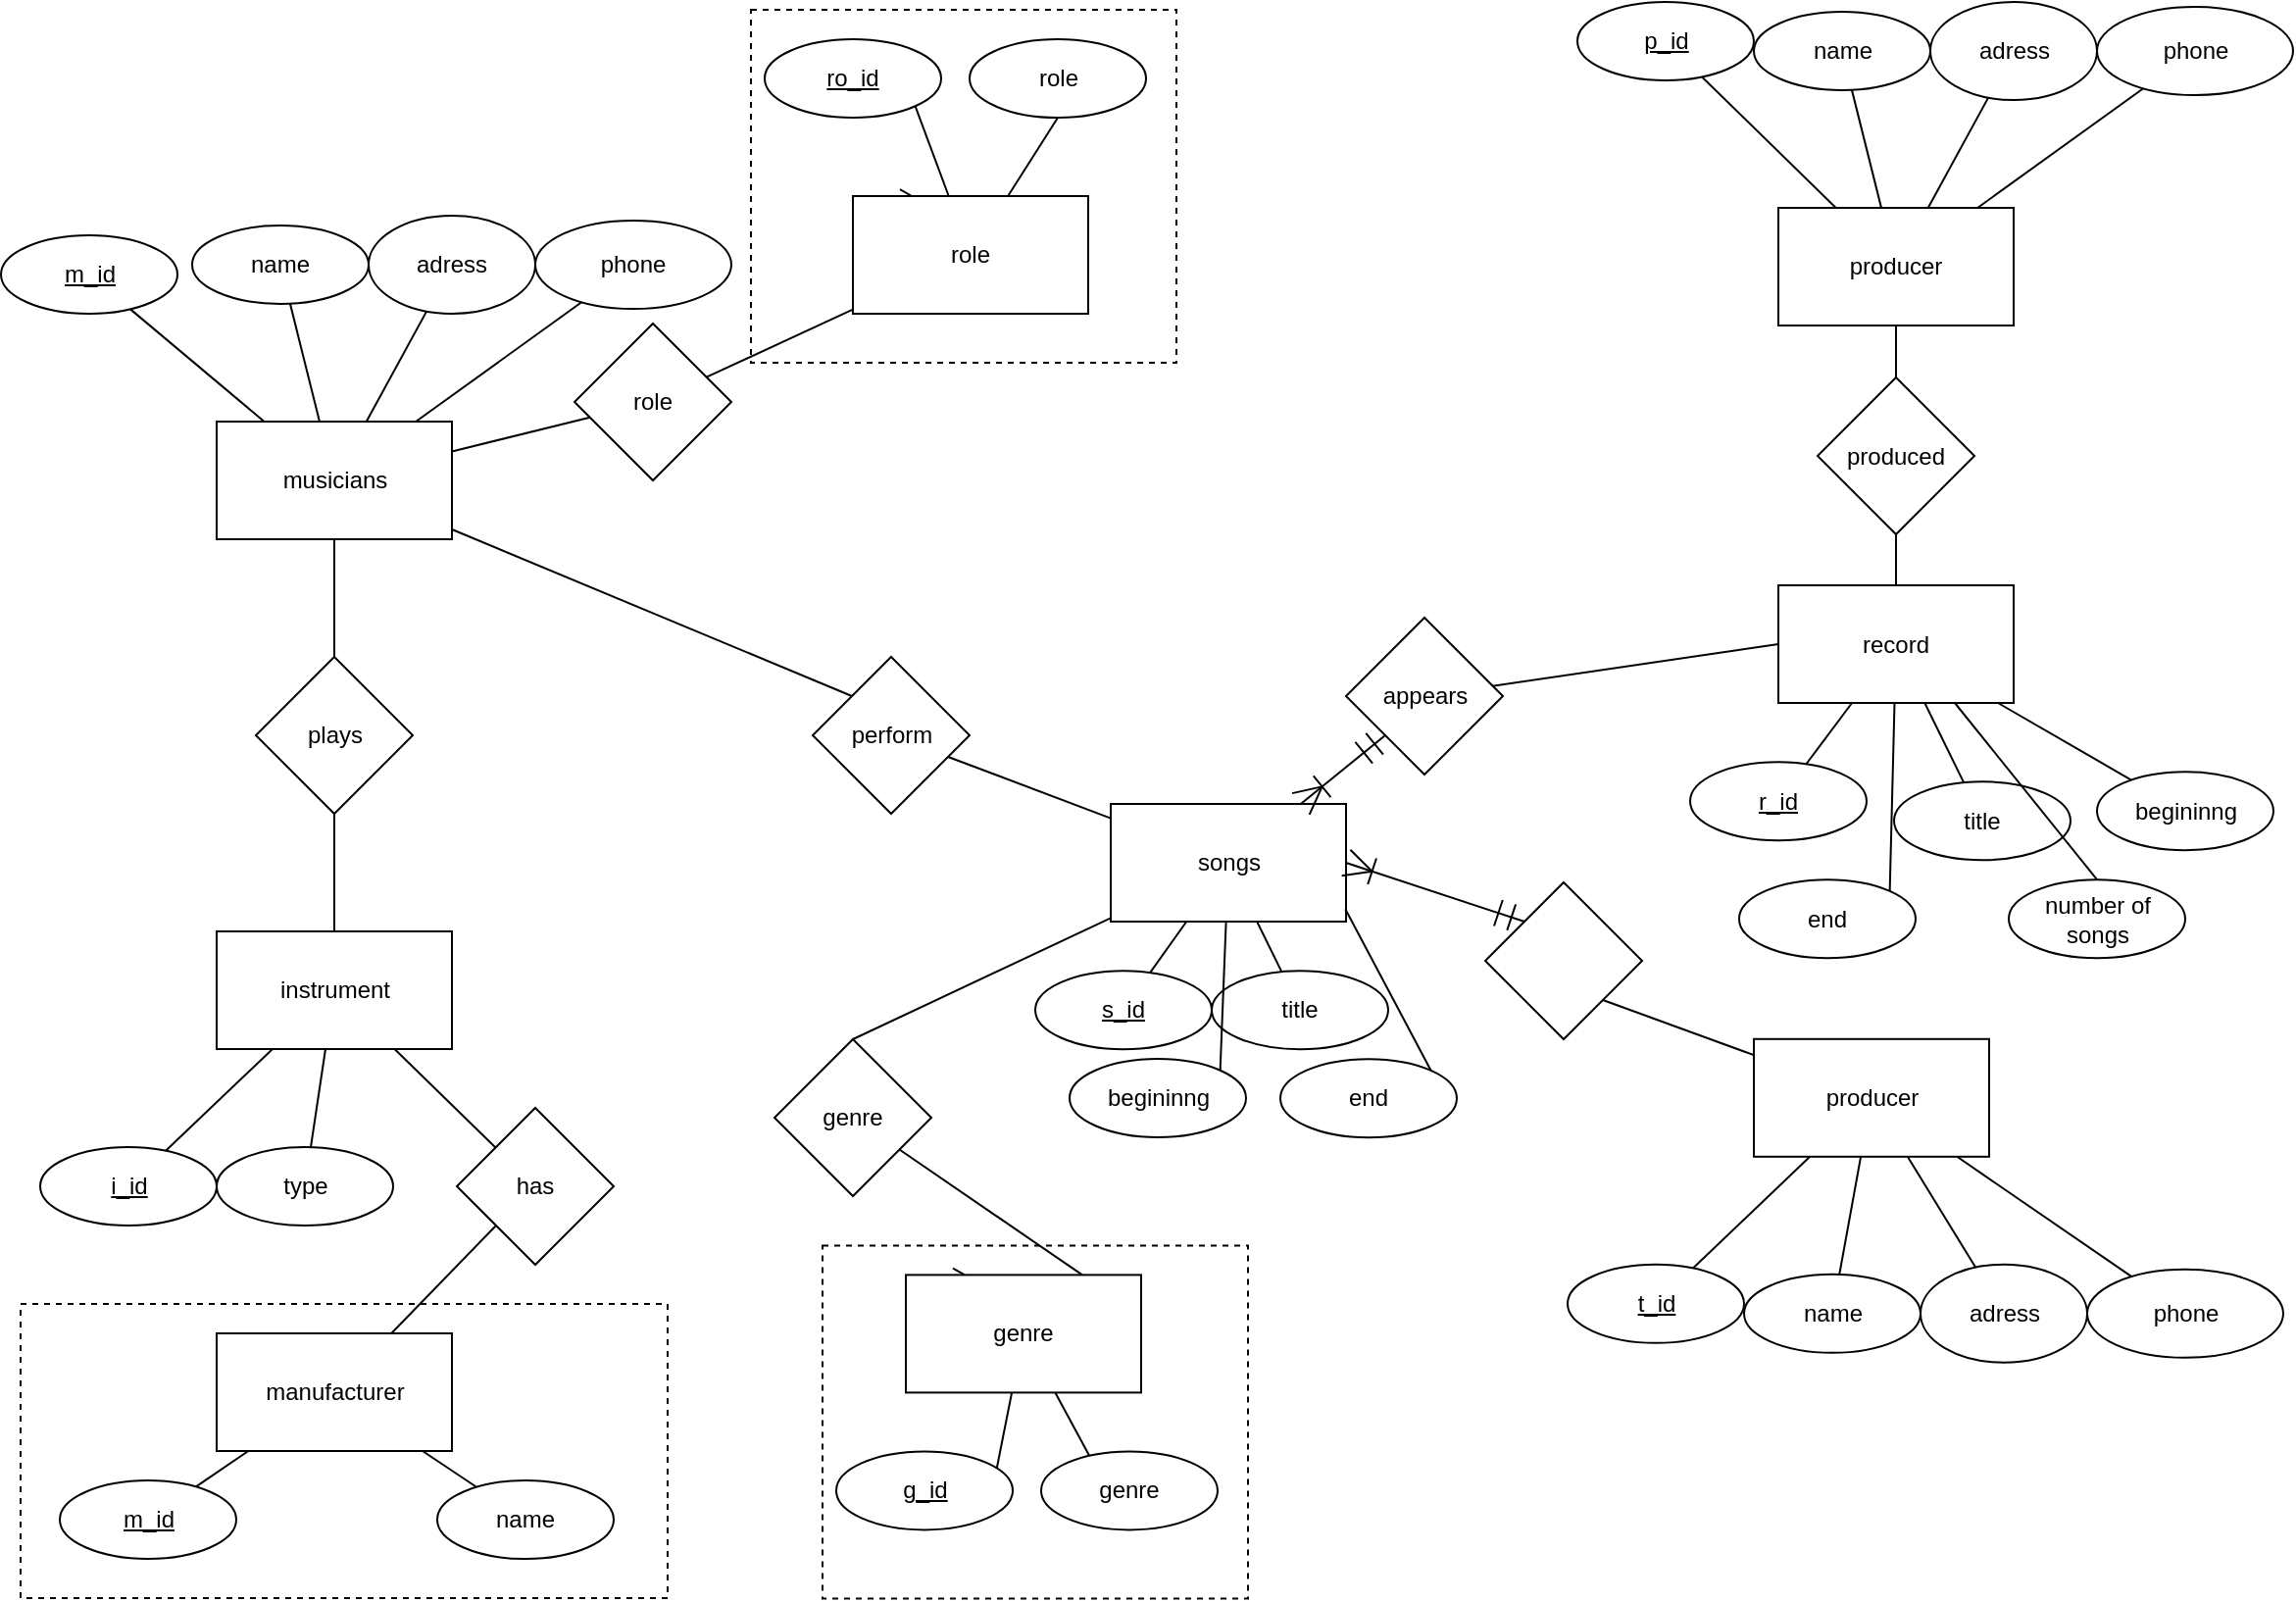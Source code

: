 <mxfile version="11.0.6" type="github"><diagram id="rKyIuZjj6jEu2X203VTo" name="Page-1"><mxGraphModel dx="1038" dy="501" grid="1" gridSize="10" guides="1" tooltips="1" connect="1" arrows="1" fold="1" page="1" pageScale="1" pageWidth="827" pageHeight="1169" math="0" shadow="0"><root><mxCell id="0"/><mxCell id="1" parent="0"/><mxCell id="ioEE2TaF9ItLEhdN9FEf-1" value="musicians" style="rounded=0;whiteSpace=wrap;html=1;" vertex="1" parent="1"><mxGeometry x="118.5" y="305" width="120" height="60" as="geometry"/></mxCell><mxCell id="ioEE2TaF9ItLEhdN9FEf-4" value="&lt;u&gt;m_id&lt;/u&gt;" style="ellipse;whiteSpace=wrap;html=1;" vertex="1" parent="1"><mxGeometry x="8.5" y="210" width="90" height="40" as="geometry"/></mxCell><mxCell id="ioEE2TaF9ItLEhdN9FEf-5" style="edgeStyle=none;rounded=0;orthogonalLoop=1;jettySize=auto;html=1;entryX=0;entryY=0.5;entryDx=0;entryDy=0;" edge="1" parent="1" source="ioEE2TaF9ItLEhdN9FEf-1" target="ioEE2TaF9ItLEhdN9FEf-1"><mxGeometry relative="1" as="geometry"/></mxCell><mxCell id="ioEE2TaF9ItLEhdN9FEf-6" value="" style="endArrow=none;html=1;" edge="1" parent="1" source="ioEE2TaF9ItLEhdN9FEf-4" target="ioEE2TaF9ItLEhdN9FEf-1"><mxGeometry width="50" height="50" relative="1" as="geometry"><mxPoint x="113.5" y="255" as="sourcePoint"/><mxPoint x="163.5" y="305" as="targetPoint"/></mxGeometry></mxCell><mxCell id="ioEE2TaF9ItLEhdN9FEf-7" value="name" style="ellipse;whiteSpace=wrap;html=1;" vertex="1" parent="1"><mxGeometry x="106" y="205" width="90" height="40" as="geometry"/></mxCell><mxCell id="ioEE2TaF9ItLEhdN9FEf-8" value="adress" style="ellipse;whiteSpace=wrap;html=1;" vertex="1" parent="1"><mxGeometry x="196" y="200" width="85" height="50" as="geometry"/></mxCell><mxCell id="ioEE2TaF9ItLEhdN9FEf-10" value="phone" style="ellipse;whiteSpace=wrap;html=1;" vertex="1" parent="1"><mxGeometry x="281" y="202.5" width="100" height="45" as="geometry"/></mxCell><mxCell id="ioEE2TaF9ItLEhdN9FEf-12" value="" style="endArrow=none;html=1;" edge="1" parent="1" source="ioEE2TaF9ItLEhdN9FEf-7" target="ioEE2TaF9ItLEhdN9FEf-1"><mxGeometry width="50" height="50" relative="1" as="geometry"><mxPoint x="178.5" y="250" as="sourcePoint"/><mxPoint x="218.5" y="300" as="targetPoint"/></mxGeometry></mxCell><mxCell id="ioEE2TaF9ItLEhdN9FEf-13" value="" style="endArrow=none;html=1;" edge="1" parent="1" source="ioEE2TaF9ItLEhdN9FEf-8" target="ioEE2TaF9ItLEhdN9FEf-1"><mxGeometry width="50" height="50" relative="1" as="geometry"><mxPoint x="238.691" y="244.81" as="sourcePoint"/><mxPoint x="257.955" y="305" as="targetPoint"/></mxGeometry></mxCell><mxCell id="ioEE2TaF9ItLEhdN9FEf-14" value="" style="endArrow=none;html=1;" edge="1" parent="1" source="ioEE2TaF9ItLEhdN9FEf-10" target="ioEE2TaF9ItLEhdN9FEf-1"><mxGeometry width="50" height="50" relative="1" as="geometry"><mxPoint x="209.691" y="264.81" as="sourcePoint"/><mxPoint x="228.955" y="325" as="targetPoint"/></mxGeometry></mxCell><mxCell id="ioEE2TaF9ItLEhdN9FEf-16" value="" style="edgeStyle=none;rounded=1;orthogonalLoop=1;jettySize=auto;html=1;startArrow=none;startFill=0;strokeColor=#000000;endArrow=none;endFill=0;" edge="1" parent="1" source="ioEE2TaF9ItLEhdN9FEf-15" target="ioEE2TaF9ItLEhdN9FEf-1"><mxGeometry relative="1" as="geometry"/></mxCell><mxCell id="ioEE2TaF9ItLEhdN9FEf-18" value="" style="edgeStyle=none;rounded=1;orthogonalLoop=1;jettySize=auto;html=1;startArrow=none;startFill=0;endArrow=none;endFill=0;strokeColor=#000000;" edge="1" parent="1" source="ioEE2TaF9ItLEhdN9FEf-15" target="ioEE2TaF9ItLEhdN9FEf-17"><mxGeometry relative="1" as="geometry"/></mxCell><mxCell id="ioEE2TaF9ItLEhdN9FEf-15" value="plays" style="rhombus;whiteSpace=wrap;html=1;" vertex="1" parent="1"><mxGeometry x="138.5" y="425" width="80" height="80" as="geometry"/></mxCell><mxCell id="ioEE2TaF9ItLEhdN9FEf-17" value="instrument" style="rounded=0;whiteSpace=wrap;html=1;" vertex="1" parent="1"><mxGeometry x="118.5" y="565" width="120" height="60" as="geometry"/></mxCell><mxCell id="ioEE2TaF9ItLEhdN9FEf-21" value="" style="edgeStyle=none;rounded=1;orthogonalLoop=1;jettySize=auto;html=1;startArrow=none;startFill=0;endArrow=none;endFill=0;strokeColor=#000000;" edge="1" parent="1" source="ioEE2TaF9ItLEhdN9FEf-19" target="ioEE2TaF9ItLEhdN9FEf-17"><mxGeometry relative="1" as="geometry"><mxPoint x="73.5" y="595" as="targetPoint"/></mxGeometry></mxCell><mxCell id="ioEE2TaF9ItLEhdN9FEf-19" value="&lt;u&gt;i_id&lt;/u&gt;" style="ellipse;whiteSpace=wrap;html=1;" vertex="1" parent="1"><mxGeometry x="28.5" y="675" width="90" height="40" as="geometry"/></mxCell><mxCell id="ioEE2TaF9ItLEhdN9FEf-23" value="" style="edgeStyle=none;rounded=1;orthogonalLoop=1;jettySize=auto;html=1;startArrow=none;startFill=0;endArrow=none;endFill=0;strokeColor=#000000;" edge="1" parent="1" source="ioEE2TaF9ItLEhdN9FEf-22" target="ioEE2TaF9ItLEhdN9FEf-17"><mxGeometry relative="1" as="geometry"/></mxCell><mxCell id="ioEE2TaF9ItLEhdN9FEf-22" value="type" style="ellipse;whiteSpace=wrap;html=1;" vertex="1" parent="1"><mxGeometry x="118.5" y="675" width="90" height="40" as="geometry"/></mxCell><mxCell id="ioEE2TaF9ItLEhdN9FEf-27" value="" style="edgeStyle=none;rounded=1;orthogonalLoop=1;jettySize=auto;html=1;startArrow=none;startFill=0;endArrow=none;endFill=0;strokeColor=#000000;" edge="1" parent="1" source="ioEE2TaF9ItLEhdN9FEf-25" target="ioEE2TaF9ItLEhdN9FEf-17"><mxGeometry relative="1" as="geometry"><mxPoint x="281" y="575" as="targetPoint"/></mxGeometry></mxCell><mxCell id="ioEE2TaF9ItLEhdN9FEf-25" value="has" style="rhombus;whiteSpace=wrap;html=1;" vertex="1" parent="1"><mxGeometry x="241" y="655" width="80" height="80" as="geometry"/></mxCell><mxCell id="ioEE2TaF9ItLEhdN9FEf-28" value="" style="rounded=0;whiteSpace=wrap;html=1;dashed=1;" vertex="1" parent="1"><mxGeometry x="18.5" y="755" width="330" height="150" as="geometry"/></mxCell><mxCell id="ioEE2TaF9ItLEhdN9FEf-30" style="edgeStyle=none;rounded=1;orthogonalLoop=1;jettySize=auto;html=1;entryX=0;entryY=1;entryDx=0;entryDy=0;startArrow=none;startFill=0;endArrow=none;endFill=0;strokeColor=#000000;" edge="1" parent="1" source="ioEE2TaF9ItLEhdN9FEf-29" target="ioEE2TaF9ItLEhdN9FEf-25"><mxGeometry relative="1" as="geometry"/></mxCell><mxCell id="ioEE2TaF9ItLEhdN9FEf-29" value="manufacturer" style="rounded=0;whiteSpace=wrap;html=1;" vertex="1" parent="1"><mxGeometry x="118.5" y="770" width="120" height="60" as="geometry"/></mxCell><mxCell id="ioEE2TaF9ItLEhdN9FEf-33" value="" style="edgeStyle=none;rounded=1;orthogonalLoop=1;jettySize=auto;html=1;startArrow=none;startFill=0;endArrow=none;endFill=0;strokeColor=#000000;" edge="1" parent="1" source="ioEE2TaF9ItLEhdN9FEf-31" target="ioEE2TaF9ItLEhdN9FEf-29"><mxGeometry relative="1" as="geometry"><mxPoint x="151" y="865" as="targetPoint"/></mxGeometry></mxCell><mxCell id="ioEE2TaF9ItLEhdN9FEf-31" value="name" style="ellipse;whiteSpace=wrap;html=1;" vertex="1" parent="1"><mxGeometry x="231" y="845" width="90" height="40" as="geometry"/></mxCell><mxCell id="ioEE2TaF9ItLEhdN9FEf-36" value="" style="edgeStyle=none;rounded=1;orthogonalLoop=1;jettySize=auto;html=1;startArrow=none;startFill=0;endArrow=none;endFill=0;strokeColor=#000000;" edge="1" parent="1" source="ioEE2TaF9ItLEhdN9FEf-34" target="ioEE2TaF9ItLEhdN9FEf-29"><mxGeometry relative="1" as="geometry"><mxPoint x="-41.5" y="865" as="targetPoint"/></mxGeometry></mxCell><mxCell id="ioEE2TaF9ItLEhdN9FEf-34" value="&lt;u&gt;m_id&lt;/u&gt;" style="ellipse;whiteSpace=wrap;html=1;" vertex="1" parent="1"><mxGeometry x="38.5" y="845" width="90" height="40" as="geometry"/></mxCell><mxCell id="ioEE2TaF9ItLEhdN9FEf-46" value="producer" style="rounded=0;whiteSpace=wrap;html=1;" vertex="1" parent="1"><mxGeometry x="915" y="196" width="120" height="60" as="geometry"/></mxCell><mxCell id="ioEE2TaF9ItLEhdN9FEf-47" value="&lt;u&gt;p_id&lt;/u&gt;" style="ellipse;whiteSpace=wrap;html=1;" vertex="1" parent="1"><mxGeometry x="812.5" y="91" width="90" height="40" as="geometry"/></mxCell><mxCell id="ioEE2TaF9ItLEhdN9FEf-48" style="edgeStyle=none;rounded=0;orthogonalLoop=1;jettySize=auto;html=1;entryX=0;entryY=0.5;entryDx=0;entryDy=0;" edge="1" parent="1" source="ioEE2TaF9ItLEhdN9FEf-46" target="ioEE2TaF9ItLEhdN9FEf-46"><mxGeometry relative="1" as="geometry"/></mxCell><mxCell id="ioEE2TaF9ItLEhdN9FEf-49" value="" style="endArrow=none;html=1;" edge="1" parent="1" source="ioEE2TaF9ItLEhdN9FEf-47" target="ioEE2TaF9ItLEhdN9FEf-46"><mxGeometry width="50" height="50" relative="1" as="geometry"><mxPoint x="870.993" y="138.69" as="sourcePoint"/><mxPoint x="960" y="196" as="targetPoint"/></mxGeometry></mxCell><mxCell id="ioEE2TaF9ItLEhdN9FEf-50" value="name" style="ellipse;whiteSpace=wrap;html=1;" vertex="1" parent="1"><mxGeometry x="902.5" y="96" width="90" height="40" as="geometry"/></mxCell><mxCell id="ioEE2TaF9ItLEhdN9FEf-51" value="adress" style="ellipse;whiteSpace=wrap;html=1;" vertex="1" parent="1"><mxGeometry x="992.5" y="91" width="85" height="50" as="geometry"/></mxCell><mxCell id="ioEE2TaF9ItLEhdN9FEf-52" value="phone" style="ellipse;whiteSpace=wrap;html=1;" vertex="1" parent="1"><mxGeometry x="1077.5" y="93.5" width="100" height="45" as="geometry"/></mxCell><mxCell id="ioEE2TaF9ItLEhdN9FEf-53" value="" style="endArrow=none;html=1;" edge="1" parent="1" source="ioEE2TaF9ItLEhdN9FEf-50" target="ioEE2TaF9ItLEhdN9FEf-46"><mxGeometry width="50" height="50" relative="1" as="geometry"><mxPoint x="975" y="141" as="sourcePoint"/><mxPoint x="1015" y="191" as="targetPoint"/></mxGeometry></mxCell><mxCell id="ioEE2TaF9ItLEhdN9FEf-54" value="" style="endArrow=none;html=1;" edge="1" parent="1" source="ioEE2TaF9ItLEhdN9FEf-51" target="ioEE2TaF9ItLEhdN9FEf-46"><mxGeometry width="50" height="50" relative="1" as="geometry"><mxPoint x="1035.191" y="135.81" as="sourcePoint"/><mxPoint x="1054.455" y="196" as="targetPoint"/></mxGeometry></mxCell><mxCell id="ioEE2TaF9ItLEhdN9FEf-55" value="" style="endArrow=none;html=1;" edge="1" parent="1" source="ioEE2TaF9ItLEhdN9FEf-52" target="ioEE2TaF9ItLEhdN9FEf-46"><mxGeometry width="50" height="50" relative="1" as="geometry"><mxPoint x="1006.191" y="155.81" as="sourcePoint"/><mxPoint x="1025.455" y="216" as="targetPoint"/></mxGeometry></mxCell><mxCell id="ioEE2TaF9ItLEhdN9FEf-59" value="" style="edgeStyle=none;rounded=1;orthogonalLoop=1;jettySize=auto;html=1;startArrow=none;startFill=0;endArrow=none;endFill=0;strokeColor=#000000;" edge="1" parent="1" source="ioEE2TaF9ItLEhdN9FEf-56" target="ioEE2TaF9ItLEhdN9FEf-1"><mxGeometry relative="1" as="geometry"/></mxCell><mxCell id="ioEE2TaF9ItLEhdN9FEf-56" value="role" style="rhombus;whiteSpace=wrap;html=1;" vertex="1" parent="1"><mxGeometry x="301" y="255" width="80" height="80" as="geometry"/></mxCell><mxCell id="ioEE2TaF9ItLEhdN9FEf-58" value="" style="rounded=0;whiteSpace=wrap;html=1;dashed=1;" vertex="1" parent="1"><mxGeometry x="391" y="95" width="217" height="180" as="geometry"/></mxCell><mxCell id="ioEE2TaF9ItLEhdN9FEf-66" style="edgeStyle=none;rounded=1;orthogonalLoop=1;jettySize=auto;html=1;startArrow=none;startFill=0;endArrow=none;endFill=0;strokeColor=#000000;" edge="1" parent="1" source="ioEE2TaF9ItLEhdN9FEf-60" target="ioEE2TaF9ItLEhdN9FEf-56"><mxGeometry relative="1" as="geometry"><mxPoint x="489.5" y="210" as="sourcePoint"/><mxPoint x="400" y="210" as="targetPoint"/></mxGeometry></mxCell><mxCell id="ioEE2TaF9ItLEhdN9FEf-60" value="role" style="rounded=0;whiteSpace=wrap;html=1;" vertex="1" parent="1"><mxGeometry x="443" y="190" width="120" height="60" as="geometry"/></mxCell><mxCell id="ioEE2TaF9ItLEhdN9FEf-64" style="edgeStyle=none;rounded=1;orthogonalLoop=1;jettySize=auto;html=1;exitX=1;exitY=1;exitDx=0;exitDy=0;startArrow=none;startFill=0;endArrow=none;endFill=0;strokeColor=#000000;" edge="1" parent="1" source="ioEE2TaF9ItLEhdN9FEf-61" target="ioEE2TaF9ItLEhdN9FEf-60"><mxGeometry relative="1" as="geometry"/></mxCell><mxCell id="ioEE2TaF9ItLEhdN9FEf-61" value="&lt;u&gt;ro_id&lt;/u&gt;" style="ellipse;whiteSpace=wrap;html=1;" vertex="1" parent="1"><mxGeometry x="398" y="110" width="90" height="40" as="geometry"/></mxCell><mxCell id="ioEE2TaF9ItLEhdN9FEf-63" style="edgeStyle=none;rounded=1;orthogonalLoop=1;jettySize=auto;html=1;exitX=0.5;exitY=1;exitDx=0;exitDy=0;startArrow=none;startFill=0;endArrow=none;endFill=0;strokeColor=#000000;" edge="1" parent="1" source="ioEE2TaF9ItLEhdN9FEf-62" target="ioEE2TaF9ItLEhdN9FEf-60"><mxGeometry relative="1" as="geometry"/></mxCell><mxCell id="ioEE2TaF9ItLEhdN9FEf-62" value="role" style="ellipse;whiteSpace=wrap;html=1;" vertex="1" parent="1"><mxGeometry x="502.5" y="110" width="90" height="40" as="geometry"/></mxCell><mxCell id="ioEE2TaF9ItLEhdN9FEf-65" style="edgeStyle=none;rounded=1;orthogonalLoop=1;jettySize=auto;html=1;exitX=0.25;exitY=0;exitDx=0;exitDy=0;entryX=0.2;entryY=-0.057;entryDx=0;entryDy=0;entryPerimeter=0;startArrow=none;startFill=0;endArrow=none;endFill=0;strokeColor=#000000;" edge="1" parent="1" source="ioEE2TaF9ItLEhdN9FEf-60" target="ioEE2TaF9ItLEhdN9FEf-60"><mxGeometry relative="1" as="geometry"/></mxCell><mxCell id="ioEE2TaF9ItLEhdN9FEf-67" value="record" style="rounded=0;whiteSpace=wrap;html=1;" vertex="1" parent="1"><mxGeometry x="915" y="388.5" width="120" height="60" as="geometry"/></mxCell><mxCell id="ioEE2TaF9ItLEhdN9FEf-69" value="" style="edgeStyle=none;rounded=1;orthogonalLoop=1;jettySize=auto;html=1;startArrow=none;startFill=0;endArrow=none;endFill=0;strokeColor=#000000;" edge="1" parent="1" source="ioEE2TaF9ItLEhdN9FEf-68" target="ioEE2TaF9ItLEhdN9FEf-46"><mxGeometry relative="1" as="geometry"/></mxCell><mxCell id="ioEE2TaF9ItLEhdN9FEf-70" value="" style="edgeStyle=none;rounded=1;orthogonalLoop=1;jettySize=auto;html=1;startArrow=none;startFill=0;endArrow=none;endFill=0;strokeColor=#000000;" edge="1" parent="1" source="ioEE2TaF9ItLEhdN9FEf-68" target="ioEE2TaF9ItLEhdN9FEf-67"><mxGeometry relative="1" as="geometry"/></mxCell><mxCell id="ioEE2TaF9ItLEhdN9FEf-68" value="produced" style="rhombus;whiteSpace=wrap;html=1;" vertex="1" parent="1"><mxGeometry x="935" y="282.5" width="80" height="80" as="geometry"/></mxCell><mxCell id="ioEE2TaF9ItLEhdN9FEf-74" value="" style="edgeStyle=none;rounded=1;orthogonalLoop=1;jettySize=auto;html=1;startArrow=none;startFill=0;endArrow=none;endFill=0;strokeColor=#000000;" edge="1" parent="1" source="ioEE2TaF9ItLEhdN9FEf-71" target="ioEE2TaF9ItLEhdN9FEf-67"><mxGeometry relative="1" as="geometry"/></mxCell><mxCell id="ioEE2TaF9ItLEhdN9FEf-71" value="&lt;u&gt;r_id&lt;/u&gt;" style="ellipse;whiteSpace=wrap;html=1;" vertex="1" parent="1"><mxGeometry x="870" y="478.6" width="90" height="40" as="geometry"/></mxCell><mxCell id="ioEE2TaF9ItLEhdN9FEf-75" value="" style="edgeStyle=none;rounded=1;orthogonalLoop=1;jettySize=auto;html=1;startArrow=none;startFill=0;endArrow=none;endFill=0;strokeColor=#000000;" edge="1" parent="1" source="ioEE2TaF9ItLEhdN9FEf-72" target="ioEE2TaF9ItLEhdN9FEf-67"><mxGeometry relative="1" as="geometry"/></mxCell><mxCell id="ioEE2TaF9ItLEhdN9FEf-72" value="title" style="ellipse;whiteSpace=wrap;html=1;" vertex="1" parent="1"><mxGeometry x="974" y="488.6" width="90" height="40" as="geometry"/></mxCell><mxCell id="ioEE2TaF9ItLEhdN9FEf-77" value="" style="edgeStyle=none;rounded=1;orthogonalLoop=1;jettySize=auto;html=1;startArrow=none;startFill=0;endArrow=none;endFill=0;strokeColor=#000000;" edge="1" parent="1" source="ioEE2TaF9ItLEhdN9FEf-73" target="ioEE2TaF9ItLEhdN9FEf-67"><mxGeometry relative="1" as="geometry"><mxPoint x="1122.5" y="403.6" as="targetPoint"/></mxGeometry></mxCell><mxCell id="ioEE2TaF9ItLEhdN9FEf-73" value="begininng" style="ellipse;whiteSpace=wrap;html=1;" vertex="1" parent="1"><mxGeometry x="1077.5" y="483.6" width="90" height="40" as="geometry"/></mxCell><mxCell id="ioEE2TaF9ItLEhdN9FEf-80" style="edgeStyle=none;rounded=1;orthogonalLoop=1;jettySize=auto;html=1;exitX=1;exitY=0;exitDx=0;exitDy=0;startArrow=none;startFill=0;endArrow=none;endFill=0;strokeColor=#000000;" edge="1" parent="1" source="ioEE2TaF9ItLEhdN9FEf-78" target="ioEE2TaF9ItLEhdN9FEf-67"><mxGeometry relative="1" as="geometry"/></mxCell><mxCell id="ioEE2TaF9ItLEhdN9FEf-78" value="end" style="ellipse;whiteSpace=wrap;html=1;" vertex="1" parent="1"><mxGeometry x="895" y="538.6" width="90" height="40" as="geometry"/></mxCell><mxCell id="ioEE2TaF9ItLEhdN9FEf-81" style="edgeStyle=none;rounded=1;orthogonalLoop=1;jettySize=auto;html=1;exitX=0.5;exitY=0;exitDx=0;exitDy=0;entryX=0.75;entryY=1;entryDx=0;entryDy=0;startArrow=none;startFill=0;endArrow=none;endFill=0;strokeColor=#000000;" edge="1" parent="1" source="ioEE2TaF9ItLEhdN9FEf-79" target="ioEE2TaF9ItLEhdN9FEf-67"><mxGeometry relative="1" as="geometry"/></mxCell><mxCell id="ioEE2TaF9ItLEhdN9FEf-79" value="number of songs" style="ellipse;whiteSpace=wrap;html=1;" vertex="1" parent="1"><mxGeometry x="1032.5" y="538.6" width="90" height="40" as="geometry"/></mxCell><mxCell id="ioEE2TaF9ItLEhdN9FEf-84" style="edgeStyle=none;rounded=1;orthogonalLoop=1;jettySize=auto;html=1;exitX=0;exitY=0;exitDx=0;exitDy=0;startArrow=none;startFill=0;endArrow=none;endFill=0;strokeColor=#000000;" edge="1" parent="1" source="ioEE2TaF9ItLEhdN9FEf-82" target="ioEE2TaF9ItLEhdN9FEf-1"><mxGeometry relative="1" as="geometry"/></mxCell><mxCell id="ioEE2TaF9ItLEhdN9FEf-86" value="" style="edgeStyle=none;rounded=1;orthogonalLoop=1;jettySize=auto;html=1;startArrow=none;startFill=0;endArrow=none;endFill=0;strokeColor=#000000;" edge="1" parent="1" source="ioEE2TaF9ItLEhdN9FEf-82" target="ioEE2TaF9ItLEhdN9FEf-85"><mxGeometry relative="1" as="geometry"><mxPoint x="609.533" y="412.967" as="sourcePoint"/></mxGeometry></mxCell><mxCell id="ioEE2TaF9ItLEhdN9FEf-82" value="perform" style="rhombus;whiteSpace=wrap;html=1;" vertex="1" parent="1"><mxGeometry x="422.5" y="425" width="80" height="80" as="geometry"/></mxCell><mxCell id="ioEE2TaF9ItLEhdN9FEf-83" style="edgeStyle=none;rounded=1;orthogonalLoop=1;jettySize=auto;html=1;exitX=1;exitY=0.75;exitDx=0;exitDy=0;startArrow=none;startFill=0;endArrow=none;endFill=0;strokeColor=#000000;" edge="1" parent="1" source="ioEE2TaF9ItLEhdN9FEf-1" target="ioEE2TaF9ItLEhdN9FEf-1"><mxGeometry relative="1" as="geometry"/></mxCell><mxCell id="ioEE2TaF9ItLEhdN9FEf-85" value="songs" style="rounded=0;whiteSpace=wrap;html=1;" vertex="1" parent="1"><mxGeometry x="574.5" y="500" width="120" height="60" as="geometry"/></mxCell><mxCell id="ioEE2TaF9ItLEhdN9FEf-88" value="" style="edgeStyle=none;rounded=1;orthogonalLoop=1;jettySize=auto;html=1;startArrow=none;startFill=0;endArrow=none;endFill=0;strokeColor=#000000;" edge="1" parent="1" source="ioEE2TaF9ItLEhdN9FEf-87" target="ioEE2TaF9ItLEhdN9FEf-85"><mxGeometry relative="1" as="geometry"/></mxCell><mxCell id="ioEE2TaF9ItLEhdN9FEf-87" value="&lt;u&gt;s_id&lt;/u&gt;" style="ellipse;whiteSpace=wrap;html=1;" vertex="1" parent="1"><mxGeometry x="536" y="585.1" width="90" height="40" as="geometry"/></mxCell><mxCell id="ioEE2TaF9ItLEhdN9FEf-90" value="" style="edgeStyle=none;rounded=1;orthogonalLoop=1;jettySize=auto;html=1;startArrow=none;startFill=0;endArrow=none;endFill=0;strokeColor=#000000;" edge="1" parent="1" source="ioEE2TaF9ItLEhdN9FEf-89" target="ioEE2TaF9ItLEhdN9FEf-85"><mxGeometry relative="1" as="geometry"/></mxCell><mxCell id="ioEE2TaF9ItLEhdN9FEf-89" value="title" style="ellipse;whiteSpace=wrap;html=1;" vertex="1" parent="1"><mxGeometry x="626" y="585.1" width="90" height="40" as="geometry"/></mxCell><mxCell id="ioEE2TaF9ItLEhdN9FEf-94" style="edgeStyle=none;rounded=1;orthogonalLoop=1;jettySize=auto;html=1;exitX=1;exitY=0;exitDx=0;exitDy=0;startArrow=none;startFill=0;endArrow=none;endFill=0;strokeColor=#000000;" edge="1" parent="1" source="ioEE2TaF9ItLEhdN9FEf-91" target="ioEE2TaF9ItLEhdN9FEf-85"><mxGeometry relative="1" as="geometry"/></mxCell><mxCell id="ioEE2TaF9ItLEhdN9FEf-91" value="begininng" style="ellipse;whiteSpace=wrap;html=1;" vertex="1" parent="1"><mxGeometry x="553.5" y="630" width="90" height="40" as="geometry"/></mxCell><mxCell id="ioEE2TaF9ItLEhdN9FEf-93" style="edgeStyle=none;rounded=1;orthogonalLoop=1;jettySize=auto;html=1;exitX=1;exitY=0;exitDx=0;exitDy=0;entryX=0.997;entryY=0.893;entryDx=0;entryDy=0;entryPerimeter=0;startArrow=none;startFill=0;endArrow=none;endFill=0;strokeColor=#000000;" edge="1" parent="1" source="ioEE2TaF9ItLEhdN9FEf-92" target="ioEE2TaF9ItLEhdN9FEf-85"><mxGeometry relative="1" as="geometry"/></mxCell><mxCell id="ioEE2TaF9ItLEhdN9FEf-92" value="end" style="ellipse;whiteSpace=wrap;html=1;" vertex="1" parent="1"><mxGeometry x="661" y="630.1" width="90" height="40" as="geometry"/></mxCell><mxCell id="ioEE2TaF9ItLEhdN9FEf-96" style="edgeStyle=none;rounded=1;orthogonalLoop=1;jettySize=auto;html=1;exitX=0;exitY=1;exitDx=0;exitDy=0;startArrow=ERmandOne;startFill=0;endArrow=ERoneToMany;endFill=0;strokeColor=#000000;strokeWidth=1;endSize=12;startSize=12;" edge="1" parent="1" source="ioEE2TaF9ItLEhdN9FEf-95" target="ioEE2TaF9ItLEhdN9FEf-85"><mxGeometry relative="1" as="geometry"/></mxCell><mxCell id="ioEE2TaF9ItLEhdN9FEf-97" style="edgeStyle=none;rounded=1;orthogonalLoop=1;jettySize=auto;html=1;entryX=0;entryY=0.5;entryDx=0;entryDy=0;startArrow=none;startFill=0;endArrow=none;endFill=0;strokeColor=#000000;" edge="1" parent="1" source="ioEE2TaF9ItLEhdN9FEf-95" target="ioEE2TaF9ItLEhdN9FEf-67"><mxGeometry relative="1" as="geometry"><mxPoint x="760" y="445" as="sourcePoint"/></mxGeometry></mxCell><mxCell id="ioEE2TaF9ItLEhdN9FEf-95" value="appears" style="rhombus;whiteSpace=wrap;html=1;" vertex="1" parent="1"><mxGeometry x="694.5" y="405" width="80" height="80" as="geometry"/></mxCell><mxCell id="ioEE2TaF9ItLEhdN9FEf-99" style="edgeStyle=none;rounded=1;orthogonalLoop=1;jettySize=auto;html=1;exitX=0.5;exitY=0;exitDx=0;exitDy=0;startArrow=none;startFill=0;endArrow=none;endFill=0;strokeColor=#000000;" edge="1" parent="1" source="ioEE2TaF9ItLEhdN9FEf-98" target="ioEE2TaF9ItLEhdN9FEf-85"><mxGeometry relative="1" as="geometry"/></mxCell><mxCell id="ioEE2TaF9ItLEhdN9FEf-98" value="genre" style="rhombus;whiteSpace=wrap;html=1;" vertex="1" parent="1"><mxGeometry x="403" y="620" width="80" height="80" as="geometry"/></mxCell><mxCell id="ioEE2TaF9ItLEhdN9FEf-100" value="" style="rounded=0;whiteSpace=wrap;html=1;dashed=1;" vertex="1" parent="1"><mxGeometry x="427.5" y="725.2" width="217" height="180" as="geometry"/></mxCell><mxCell id="ioEE2TaF9ItLEhdN9FEf-108" style="edgeStyle=none;rounded=1;orthogonalLoop=1;jettySize=auto;html=1;exitX=0.75;exitY=0;exitDx=0;exitDy=0;startArrow=none;startFill=0;endArrow=none;endFill=0;strokeColor=#000000;" edge="1" parent="1" source="ioEE2TaF9ItLEhdN9FEf-101" target="ioEE2TaF9ItLEhdN9FEf-98"><mxGeometry relative="1" as="geometry"/></mxCell><mxCell id="ioEE2TaF9ItLEhdN9FEf-101" value="genre" style="rounded=0;whiteSpace=wrap;html=1;" vertex="1" parent="1"><mxGeometry x="470" y="740.2" width="120" height="60" as="geometry"/></mxCell><mxCell id="ioEE2TaF9ItLEhdN9FEf-102" style="edgeStyle=none;rounded=1;orthogonalLoop=1;jettySize=auto;html=1;exitX=1;exitY=1;exitDx=0;exitDy=0;startArrow=none;startFill=0;endArrow=none;endFill=0;strokeColor=#000000;" edge="1" parent="1" source="ioEE2TaF9ItLEhdN9FEf-103" target="ioEE2TaF9ItLEhdN9FEf-101"><mxGeometry relative="1" as="geometry"/></mxCell><mxCell id="ioEE2TaF9ItLEhdN9FEf-103" value="&lt;u&gt;g_id&lt;/u&gt;" style="ellipse;whiteSpace=wrap;html=1;" vertex="1" parent="1"><mxGeometry x="434.5" y="830.2" width="90" height="40" as="geometry"/></mxCell><mxCell id="ioEE2TaF9ItLEhdN9FEf-104" style="edgeStyle=none;rounded=1;orthogonalLoop=1;jettySize=auto;html=1;exitX=0.5;exitY=1;exitDx=0;exitDy=0;startArrow=none;startFill=0;endArrow=none;endFill=0;strokeColor=#000000;" edge="1" parent="1" source="ioEE2TaF9ItLEhdN9FEf-105" target="ioEE2TaF9ItLEhdN9FEf-101"><mxGeometry relative="1" as="geometry"/></mxCell><mxCell id="ioEE2TaF9ItLEhdN9FEf-105" value="genre" style="ellipse;whiteSpace=wrap;html=1;" vertex="1" parent="1"><mxGeometry x="539" y="830.2" width="90" height="40" as="geometry"/></mxCell><mxCell id="ioEE2TaF9ItLEhdN9FEf-106" style="edgeStyle=none;rounded=1;orthogonalLoop=1;jettySize=auto;html=1;exitX=0.25;exitY=0;exitDx=0;exitDy=0;entryX=0.2;entryY=-0.057;entryDx=0;entryDy=0;entryPerimeter=0;startArrow=none;startFill=0;endArrow=none;endFill=0;strokeColor=#000000;" edge="1" parent="1" source="ioEE2TaF9ItLEhdN9FEf-101" target="ioEE2TaF9ItLEhdN9FEf-101"><mxGeometry relative="1" as="geometry"/></mxCell><mxCell id="ioEE2TaF9ItLEhdN9FEf-119" value="producer" style="rounded=0;whiteSpace=wrap;html=1;" vertex="1" parent="1"><mxGeometry x="902.5" y="619.9" width="120" height="60" as="geometry"/></mxCell><mxCell id="ioEE2TaF9ItLEhdN9FEf-120" value="&lt;u&gt;t_id&lt;/u&gt;" style="ellipse;whiteSpace=wrap;html=1;" vertex="1" parent="1"><mxGeometry x="807.5" y="734.9" width="90" height="40" as="geometry"/></mxCell><mxCell id="ioEE2TaF9ItLEhdN9FEf-121" style="edgeStyle=none;rounded=0;orthogonalLoop=1;jettySize=auto;html=1;entryX=0;entryY=0.5;entryDx=0;entryDy=0;" edge="1" parent="1" source="ioEE2TaF9ItLEhdN9FEf-119" target="ioEE2TaF9ItLEhdN9FEf-119"><mxGeometry relative="1" as="geometry"/></mxCell><mxCell id="ioEE2TaF9ItLEhdN9FEf-122" value="" style="endArrow=none;html=1;" edge="1" parent="1" source="ioEE2TaF9ItLEhdN9FEf-120" target="ioEE2TaF9ItLEhdN9FEf-119"><mxGeometry width="50" height="50" relative="1" as="geometry"><mxPoint x="865.993" y="782.59" as="sourcePoint"/><mxPoint x="955" y="839.9" as="targetPoint"/></mxGeometry></mxCell><mxCell id="ioEE2TaF9ItLEhdN9FEf-123" value="name" style="ellipse;whiteSpace=wrap;html=1;" vertex="1" parent="1"><mxGeometry x="897.5" y="739.9" width="90" height="40" as="geometry"/></mxCell><mxCell id="ioEE2TaF9ItLEhdN9FEf-124" value="adress" style="ellipse;whiteSpace=wrap;html=1;" vertex="1" parent="1"><mxGeometry x="987.5" y="734.9" width="85" height="50" as="geometry"/></mxCell><mxCell id="ioEE2TaF9ItLEhdN9FEf-125" value="phone" style="ellipse;whiteSpace=wrap;html=1;" vertex="1" parent="1"><mxGeometry x="1072.5" y="737.4" width="100" height="45" as="geometry"/></mxCell><mxCell id="ioEE2TaF9ItLEhdN9FEf-126" value="" style="endArrow=none;html=1;" edge="1" parent="1" source="ioEE2TaF9ItLEhdN9FEf-123" target="ioEE2TaF9ItLEhdN9FEf-119"><mxGeometry width="50" height="50" relative="1" as="geometry"><mxPoint x="970" y="784.9" as="sourcePoint"/><mxPoint x="1010" y="834.9" as="targetPoint"/></mxGeometry></mxCell><mxCell id="ioEE2TaF9ItLEhdN9FEf-127" value="" style="endArrow=none;html=1;" edge="1" parent="1" source="ioEE2TaF9ItLEhdN9FEf-124" target="ioEE2TaF9ItLEhdN9FEf-119"><mxGeometry width="50" height="50" relative="1" as="geometry"><mxPoint x="1030.191" y="779.71" as="sourcePoint"/><mxPoint x="1049.455" y="839.9" as="targetPoint"/></mxGeometry></mxCell><mxCell id="ioEE2TaF9ItLEhdN9FEf-128" value="" style="endArrow=none;html=1;" edge="1" parent="1" source="ioEE2TaF9ItLEhdN9FEf-125" target="ioEE2TaF9ItLEhdN9FEf-119"><mxGeometry width="50" height="50" relative="1" as="geometry"><mxPoint x="1001.191" y="799.71" as="sourcePoint"/><mxPoint x="1020.455" y="859.9" as="targetPoint"/></mxGeometry></mxCell><mxCell id="ioEE2TaF9ItLEhdN9FEf-130" style="edgeStyle=none;rounded=1;orthogonalLoop=1;jettySize=auto;html=1;exitX=0;exitY=0;exitDx=0;exitDy=0;entryX=1;entryY=0.5;entryDx=0;entryDy=0;startArrow=ERmandOne;startFill=0;startSize=12;endArrow=ERoneToMany;endFill=0;endSize=12;strokeColor=#000000;strokeWidth=1;" edge="1" parent="1" source="ioEE2TaF9ItLEhdN9FEf-129" target="ioEE2TaF9ItLEhdN9FEf-85"><mxGeometry relative="1" as="geometry"/></mxCell><mxCell id="ioEE2TaF9ItLEhdN9FEf-131" style="edgeStyle=none;rounded=1;orthogonalLoop=1;jettySize=auto;html=1;exitX=1;exitY=1;exitDx=0;exitDy=0;startArrow=none;startFill=0;startSize=12;endArrow=none;endFill=0;endSize=12;strokeColor=#000000;strokeWidth=1;" edge="1" parent="1" source="ioEE2TaF9ItLEhdN9FEf-129" target="ioEE2TaF9ItLEhdN9FEf-119"><mxGeometry relative="1" as="geometry"/></mxCell><mxCell id="ioEE2TaF9ItLEhdN9FEf-129" value="" style="rhombus;whiteSpace=wrap;html=1;" vertex="1" parent="1"><mxGeometry x="765.5" y="540" width="80" height="80" as="geometry"/></mxCell></root></mxGraphModel></diagram></mxfile>